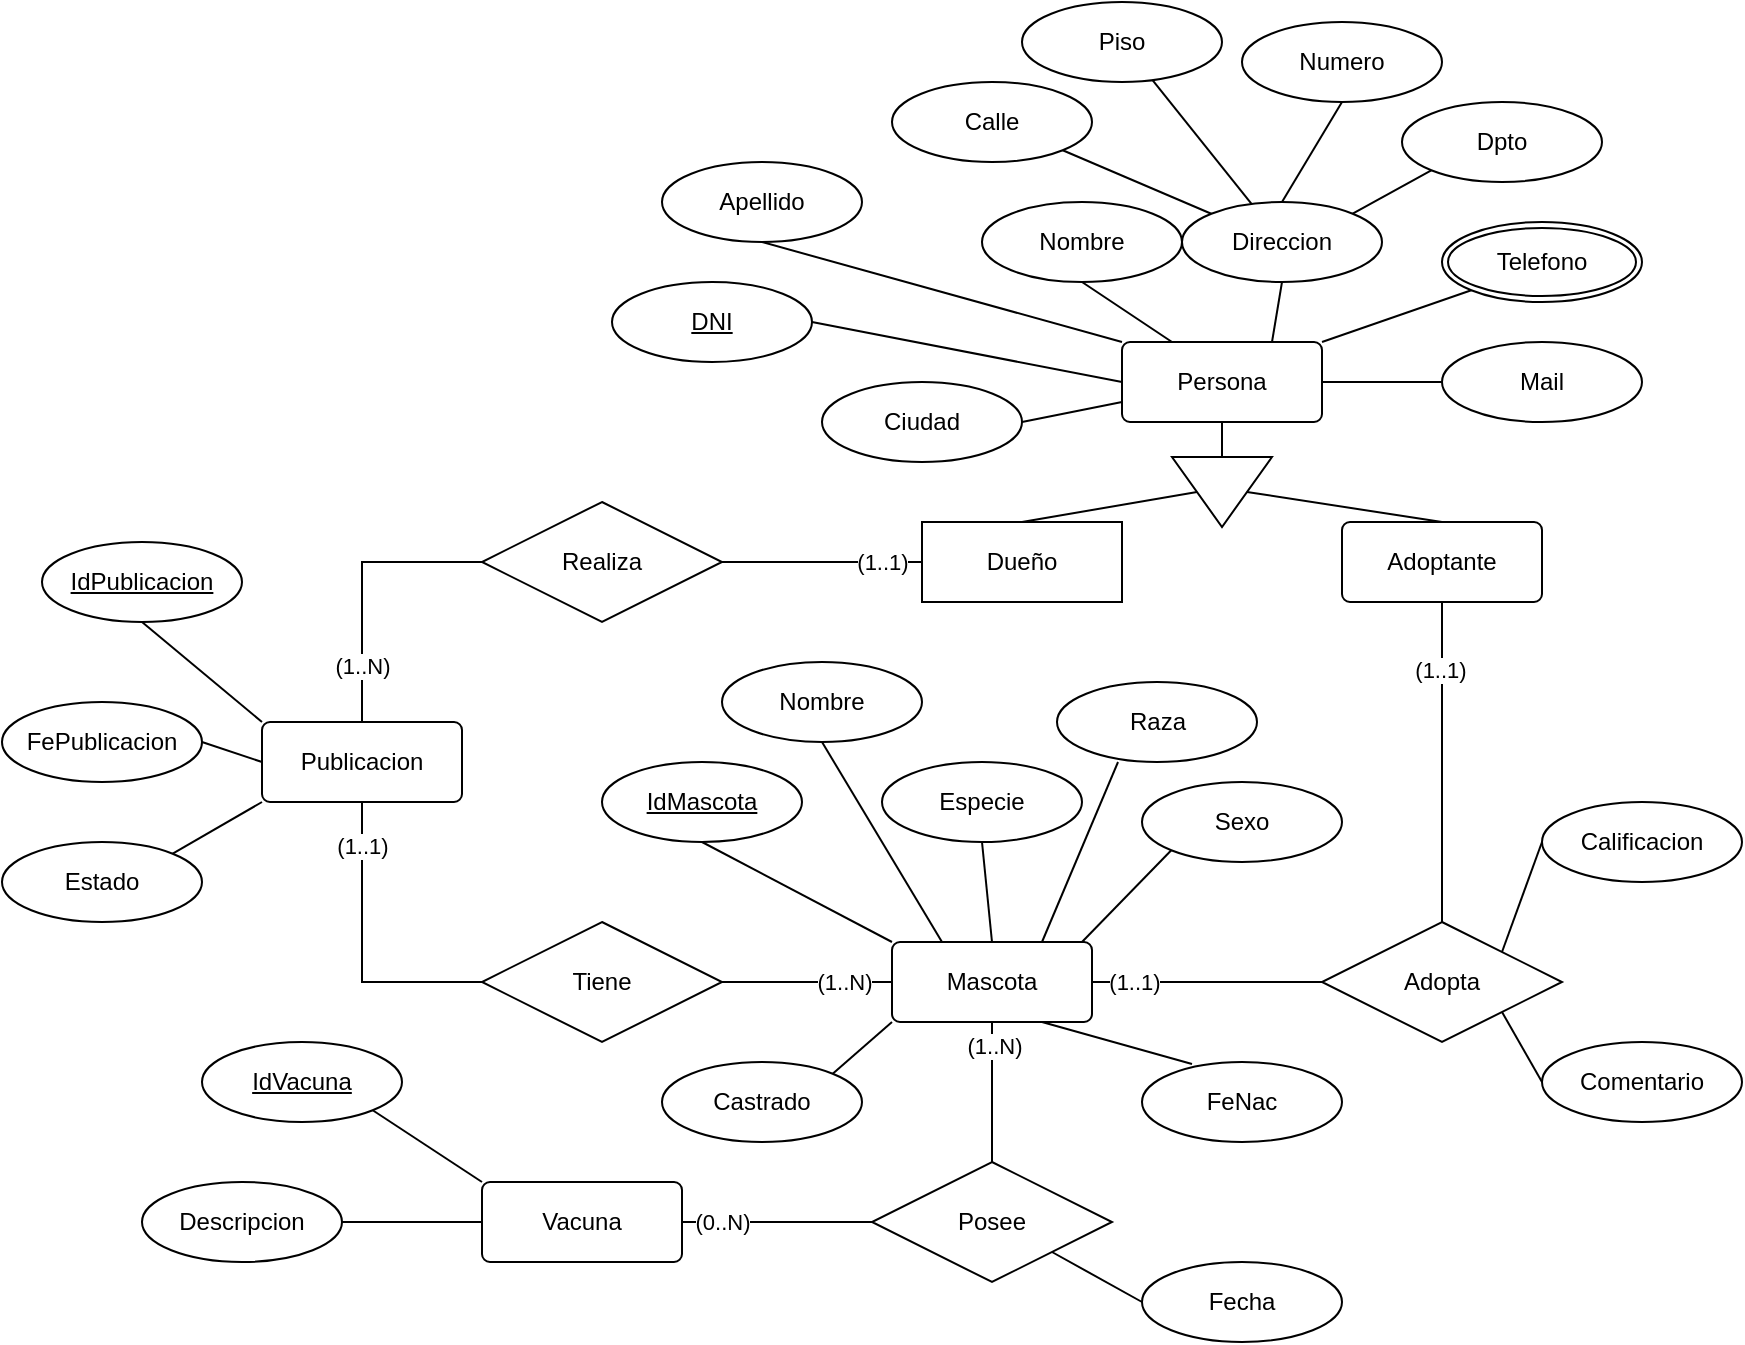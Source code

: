 <mxfile version="13.7.9" type="device"><diagram id="R2lEEEUBdFMjLlhIrx00" name="Page-1"><mxGraphModel dx="1583" dy="729" grid="1" gridSize="10" guides="1" tooltips="1" connect="1" arrows="1" fold="1" page="1" pageScale="1" pageWidth="850" pageHeight="1100" math="0" shadow="0" extFonts="Permanent Marker^https://fonts.googleapis.com/css?family=Permanent+Marker"><root><mxCell id="0"/><mxCell id="1" parent="0"/><mxCell id="FSt0zTH8KwZzuvBvA3hk-2" value="Mascota" style="rounded=1;arcSize=10;whiteSpace=wrap;html=1;align=center;" parent="1" vertex="1"><mxGeometry x="465" y="480" width="100" height="40" as="geometry"/></mxCell><mxCell id="FSt0zTH8KwZzuvBvA3hk-3" value="Adoptante" style="rounded=1;arcSize=10;whiteSpace=wrap;html=1;align=center;" parent="1" vertex="1"><mxGeometry x="690" y="270" width="100" height="40" as="geometry"/></mxCell><mxCell id="FSt0zTH8KwZzuvBvA3hk-4" value="Persona" style="rounded=1;arcSize=10;whiteSpace=wrap;html=1;align=center;" parent="1" vertex="1"><mxGeometry x="580" y="180" width="100" height="40" as="geometry"/></mxCell><mxCell id="FSt0zTH8KwZzuvBvA3hk-5" value="Publicacion" style="rounded=1;arcSize=10;whiteSpace=wrap;html=1;align=center;" parent="1" vertex="1"><mxGeometry x="150" y="370" width="100" height="40" as="geometry"/></mxCell><mxCell id="FSt0zTH8KwZzuvBvA3hk-7" value="Realiza" style="shape=rhombus;perimeter=rhombusPerimeter;whiteSpace=wrap;html=1;align=center;" parent="1" vertex="1"><mxGeometry x="260" y="260" width="120" height="60" as="geometry"/></mxCell><mxCell id="FSt0zTH8KwZzuvBvA3hk-8" value="" style="endArrow=none;html=1;rounded=0;exitX=0;exitY=0.5;exitDx=0;exitDy=0;entryX=1;entryY=0.5;entryDx=0;entryDy=0;" parent="1" source="FSt0zTH8KwZzuvBvA3hk-44" target="FSt0zTH8KwZzuvBvA3hk-7" edge="1"><mxGeometry relative="1" as="geometry"><mxPoint x="300" y="430" as="sourcePoint"/><mxPoint x="460" y="430" as="targetPoint"/></mxGeometry></mxCell><mxCell id="FSt0zTH8KwZzuvBvA3hk-11" value="(1..1)" style="edgeLabel;html=1;align=center;verticalAlign=middle;resizable=0;points=[];" parent="FSt0zTH8KwZzuvBvA3hk-8" vertex="1" connectable="0"><mxGeometry x="-0.6" relative="1" as="geometry"><mxPoint as="offset"/></mxGeometry></mxCell><mxCell id="FSt0zTH8KwZzuvBvA3hk-9" value="" style="endArrow=none;html=1;rounded=0;exitX=0;exitY=0.5;exitDx=0;exitDy=0;entryX=0.5;entryY=0;entryDx=0;entryDy=0;" parent="1" source="FSt0zTH8KwZzuvBvA3hk-7" target="FSt0zTH8KwZzuvBvA3hk-5" edge="1"><mxGeometry relative="1" as="geometry"><mxPoint x="300" y="430" as="sourcePoint"/><mxPoint x="460" y="430" as="targetPoint"/><Array as="points"><mxPoint x="200" y="290"/></Array></mxGeometry></mxCell><mxCell id="FSt0zTH8KwZzuvBvA3hk-10" value="(1..N)" style="edgeLabel;html=1;align=center;verticalAlign=middle;resizable=0;points=[];" parent="FSt0zTH8KwZzuvBvA3hk-9" vertex="1" connectable="0"><mxGeometry x="0.619" relative="1" as="geometry"><mxPoint y="-2" as="offset"/></mxGeometry></mxCell><mxCell id="FSt0zTH8KwZzuvBvA3hk-12" value="Adopta" style="shape=rhombus;perimeter=rhombusPerimeter;whiteSpace=wrap;html=1;align=center;" parent="1" vertex="1"><mxGeometry x="680" y="470" width="120" height="60" as="geometry"/></mxCell><mxCell id="FSt0zTH8KwZzuvBvA3hk-13" value="Tiene" style="shape=rhombus;perimeter=rhombusPerimeter;whiteSpace=wrap;html=1;align=center;" parent="1" vertex="1"><mxGeometry x="260" y="470" width="120" height="60" as="geometry"/></mxCell><mxCell id="FSt0zTH8KwZzuvBvA3hk-14" value="" style="endArrow=none;html=1;rounded=0;entryX=0.5;entryY=1;entryDx=0;entryDy=0;exitX=0;exitY=0.5;exitDx=0;exitDy=0;" parent="1" source="FSt0zTH8KwZzuvBvA3hk-13" target="FSt0zTH8KwZzuvBvA3hk-5" edge="1"><mxGeometry relative="1" as="geometry"><mxPoint x="300" y="430" as="sourcePoint"/><mxPoint x="460" y="430" as="targetPoint"/><Array as="points"><mxPoint x="200" y="500"/></Array></mxGeometry></mxCell><mxCell id="FSt0zTH8KwZzuvBvA3hk-17" value="(1..1)" style="edgeLabel;html=1;align=center;verticalAlign=middle;resizable=0;points=[];" parent="FSt0zTH8KwZzuvBvA3hk-14" vertex="1" connectable="0"><mxGeometry x="0.695" y="-1" relative="1" as="geometry"><mxPoint x="-1" y="-1" as="offset"/></mxGeometry></mxCell><mxCell id="FSt0zTH8KwZzuvBvA3hk-15" value="" style="endArrow=none;html=1;rounded=0;exitX=1;exitY=0.5;exitDx=0;exitDy=0;entryX=0;entryY=0.5;entryDx=0;entryDy=0;" parent="1" source="FSt0zTH8KwZzuvBvA3hk-13" target="FSt0zTH8KwZzuvBvA3hk-2" edge="1"><mxGeometry relative="1" as="geometry"><mxPoint x="300" y="430" as="sourcePoint"/><mxPoint x="460" y="430" as="targetPoint"/></mxGeometry></mxCell><mxCell id="FSt0zTH8KwZzuvBvA3hk-16" value="(1..N)" style="edgeLabel;html=1;align=center;verticalAlign=middle;resizable=0;points=[];" parent="FSt0zTH8KwZzuvBvA3hk-15" vertex="1" connectable="0"><mxGeometry x="0.7" y="-1" relative="1" as="geometry"><mxPoint x="-12" y="-1" as="offset"/></mxGeometry></mxCell><mxCell id="FSt0zTH8KwZzuvBvA3hk-18" value="" style="endArrow=none;html=1;rounded=0;exitX=1;exitY=0.5;exitDx=0;exitDy=0;entryX=0;entryY=0.5;entryDx=0;entryDy=0;" parent="1" source="FSt0zTH8KwZzuvBvA3hk-2" target="FSt0zTH8KwZzuvBvA3hk-12" edge="1"><mxGeometry relative="1" as="geometry"><mxPoint x="300" y="430" as="sourcePoint"/><mxPoint x="460" y="430" as="targetPoint"/></mxGeometry></mxCell><mxCell id="FSt0zTH8KwZzuvBvA3hk-20" value="(1..1)" style="edgeLabel;html=1;align=center;verticalAlign=middle;resizable=0;points=[];" parent="FSt0zTH8KwZzuvBvA3hk-18" vertex="1" connectable="0"><mxGeometry x="-0.771" relative="1" as="geometry"><mxPoint x="8" as="offset"/></mxGeometry></mxCell><mxCell id="FSt0zTH8KwZzuvBvA3hk-19" value="" style="endArrow=none;html=1;rounded=0;exitX=0.5;exitY=0;exitDx=0;exitDy=0;entryX=0.5;entryY=1;entryDx=0;entryDy=0;" parent="1" source="FSt0zTH8KwZzuvBvA3hk-12" target="FSt0zTH8KwZzuvBvA3hk-3" edge="1"><mxGeometry relative="1" as="geometry"><mxPoint x="220" y="520" as="sourcePoint"/><mxPoint x="660" y="510" as="targetPoint"/></mxGeometry></mxCell><mxCell id="FSt0zTH8KwZzuvBvA3hk-21" value="(1..1)" style="edgeLabel;html=1;align=center;verticalAlign=middle;resizable=0;points=[];" parent="FSt0zTH8KwZzuvBvA3hk-19" vertex="1" connectable="0"><mxGeometry x="0.577" y="1" relative="1" as="geometry"><mxPoint as="offset"/></mxGeometry></mxCell><mxCell id="FSt0zTH8KwZzuvBvA3hk-22" value="DNI" style="ellipse;whiteSpace=wrap;html=1;align=center;fontStyle=4;" parent="1" vertex="1"><mxGeometry x="325" y="150" width="100" height="40" as="geometry"/></mxCell><mxCell id="FSt0zTH8KwZzuvBvA3hk-25" value="Nombre" style="ellipse;whiteSpace=wrap;html=1;align=center;" parent="1" vertex="1"><mxGeometry x="510" y="110" width="100" height="40" as="geometry"/></mxCell><mxCell id="FSt0zTH8KwZzuvBvA3hk-26" value="Apellido" style="ellipse;whiteSpace=wrap;html=1;align=center;" parent="1" vertex="1"><mxGeometry x="350" y="90" width="100" height="40" as="geometry"/></mxCell><mxCell id="FSt0zTH8KwZzuvBvA3hk-28" value="Direccion" style="ellipse;whiteSpace=wrap;html=1;align=center;" parent="1" vertex="1"><mxGeometry x="610" y="110" width="100" height="40" as="geometry"/></mxCell><mxCell id="FSt0zTH8KwZzuvBvA3hk-29" value="Mail" style="ellipse;whiteSpace=wrap;html=1;align=center;" parent="1" vertex="1"><mxGeometry x="740" y="180" width="100" height="40" as="geometry"/></mxCell><mxCell id="FSt0zTH8KwZzuvBvA3hk-30" value="" style="endArrow=none;html=1;rounded=0;exitX=1;exitY=0.5;exitDx=0;exitDy=0;entryX=0;entryY=0.5;entryDx=0;entryDy=0;" parent="1" source="FSt0zTH8KwZzuvBvA3hk-22" target="FSt0zTH8KwZzuvBvA3hk-4" edge="1"><mxGeometry relative="1" as="geometry"><mxPoint x="490" y="300" as="sourcePoint"/><mxPoint x="650" y="300" as="targetPoint"/></mxGeometry></mxCell><mxCell id="FSt0zTH8KwZzuvBvA3hk-31" value="" style="endArrow=none;html=1;rounded=0;exitX=0.5;exitY=1;exitDx=0;exitDy=0;entryX=0;entryY=0;entryDx=0;entryDy=0;" parent="1" source="FSt0zTH8KwZzuvBvA3hk-26" target="FSt0zTH8KwZzuvBvA3hk-4" edge="1"><mxGeometry relative="1" as="geometry"><mxPoint x="390" y="190" as="sourcePoint"/><mxPoint x="525" y="210" as="targetPoint"/></mxGeometry></mxCell><mxCell id="FSt0zTH8KwZzuvBvA3hk-32" value="" style="endArrow=none;html=1;rounded=0;exitX=0.5;exitY=1;exitDx=0;exitDy=0;entryX=0.25;entryY=0;entryDx=0;entryDy=0;" parent="1" source="FSt0zTH8KwZzuvBvA3hk-25" target="FSt0zTH8KwZzuvBvA3hk-4" edge="1"><mxGeometry relative="1" as="geometry"><mxPoint x="400" y="200" as="sourcePoint"/><mxPoint x="535" y="220" as="targetPoint"/></mxGeometry></mxCell><mxCell id="FSt0zTH8KwZzuvBvA3hk-33" value="" style="endArrow=none;html=1;rounded=0;exitX=0.5;exitY=1;exitDx=0;exitDy=0;entryX=0.75;entryY=0;entryDx=0;entryDy=0;" parent="1" source="FSt0zTH8KwZzuvBvA3hk-28" target="FSt0zTH8KwZzuvBvA3hk-4" edge="1"><mxGeometry relative="1" as="geometry"><mxPoint x="410" y="210" as="sourcePoint"/><mxPoint x="545" y="230" as="targetPoint"/></mxGeometry></mxCell><mxCell id="FSt0zTH8KwZzuvBvA3hk-34" value="" style="endArrow=none;html=1;rounded=0;exitX=1;exitY=0;exitDx=0;exitDy=0;entryX=0;entryY=1;entryDx=0;entryDy=0;" parent="1" source="FSt0zTH8KwZzuvBvA3hk-4" target="FSt0zTH8KwZzuvBvA3hk-35" edge="1"><mxGeometry relative="1" as="geometry"><mxPoint x="420" y="220" as="sourcePoint"/><mxPoint x="704.645" y="154.142" as="targetPoint"/></mxGeometry></mxCell><mxCell id="FSt0zTH8KwZzuvBvA3hk-35" value="Telefono" style="ellipse;shape=doubleEllipse;margin=3;whiteSpace=wrap;html=1;align=center;" parent="1" vertex="1"><mxGeometry x="740" y="120" width="100" height="40" as="geometry"/></mxCell><mxCell id="FSt0zTH8KwZzuvBvA3hk-36" value="" style="endArrow=none;html=1;rounded=0;entryX=0;entryY=0.5;entryDx=0;entryDy=0;exitX=1;exitY=0.5;exitDx=0;exitDy=0;" parent="1" source="FSt0zTH8KwZzuvBvA3hk-4" target="FSt0zTH8KwZzuvBvA3hk-29" edge="1"><mxGeometry relative="1" as="geometry"><mxPoint x="490" y="300" as="sourcePoint"/><mxPoint x="650" y="300" as="targetPoint"/></mxGeometry></mxCell><mxCell id="FSt0zTH8KwZzuvBvA3hk-38" value="Dpto" style="ellipse;whiteSpace=wrap;html=1;align=center;" parent="1" vertex="1"><mxGeometry x="720" y="60" width="100" height="40" as="geometry"/></mxCell><mxCell id="FSt0zTH8KwZzuvBvA3hk-39" value="Numero" style="ellipse;whiteSpace=wrap;html=1;align=center;" parent="1" vertex="1"><mxGeometry x="640" y="20" width="100" height="40" as="geometry"/></mxCell><mxCell id="FSt0zTH8KwZzuvBvA3hk-40" value="Calle" style="ellipse;whiteSpace=wrap;html=1;align=center;" parent="1" vertex="1"><mxGeometry x="465" y="50" width="100" height="40" as="geometry"/></mxCell><mxCell id="FSt0zTH8KwZzuvBvA3hk-41" value="" style="endArrow=none;html=1;rounded=0;exitX=1;exitY=1;exitDx=0;exitDy=0;entryX=0;entryY=0;entryDx=0;entryDy=0;" parent="1" source="FSt0zTH8KwZzuvBvA3hk-40" target="FSt0zTH8KwZzuvBvA3hk-28" edge="1"><mxGeometry relative="1" as="geometry"><mxPoint x="490" y="140" as="sourcePoint"/><mxPoint x="650" y="140" as="targetPoint"/></mxGeometry></mxCell><mxCell id="FSt0zTH8KwZzuvBvA3hk-42" value="" style="endArrow=none;html=1;rounded=0;entryX=0.5;entryY=1;entryDx=0;entryDy=0;exitX=0.5;exitY=0;exitDx=0;exitDy=0;" parent="1" source="FSt0zTH8KwZzuvBvA3hk-28" target="FSt0zTH8KwZzuvBvA3hk-39" edge="1"><mxGeometry relative="1" as="geometry"><mxPoint x="490" y="140" as="sourcePoint"/><mxPoint x="650" y="140" as="targetPoint"/></mxGeometry></mxCell><mxCell id="FSt0zTH8KwZzuvBvA3hk-43" value="" style="endArrow=none;html=1;rounded=0;entryX=0;entryY=1;entryDx=0;entryDy=0;exitX=1;exitY=0;exitDx=0;exitDy=0;" parent="1" source="FSt0zTH8KwZzuvBvA3hk-28" target="FSt0zTH8KwZzuvBvA3hk-38" edge="1"><mxGeometry relative="1" as="geometry"><mxPoint x="490" y="140" as="sourcePoint"/><mxPoint x="650" y="140" as="targetPoint"/></mxGeometry></mxCell><mxCell id="FSt0zTH8KwZzuvBvA3hk-44" value="Dueño" style="whiteSpace=wrap;html=1;align=center;" parent="1" vertex="1"><mxGeometry x="480" y="270" width="100" height="40" as="geometry"/></mxCell><mxCell id="FSt0zTH8KwZzuvBvA3hk-45" value="" style="triangle;whiteSpace=wrap;html=1;rotation=90;" parent="1" vertex="1"><mxGeometry x="612.5" y="230" width="35" height="50" as="geometry"/></mxCell><mxCell id="FSt0zTH8KwZzuvBvA3hk-46" value="" style="endArrow=none;html=1;rounded=0;entryX=0.5;entryY=1;entryDx=0;entryDy=0;exitX=0;exitY=0.5;exitDx=0;exitDy=0;" parent="1" source="FSt0zTH8KwZzuvBvA3hk-45" target="FSt0zTH8KwZzuvBvA3hk-4" edge="1"><mxGeometry relative="1" as="geometry"><mxPoint x="350" y="320" as="sourcePoint"/><mxPoint x="510" y="320" as="targetPoint"/></mxGeometry></mxCell><mxCell id="FSt0zTH8KwZzuvBvA3hk-47" value="" style="endArrow=none;html=1;rounded=0;entryX=0.5;entryY=1;entryDx=0;entryDy=0;exitX=0.5;exitY=0;exitDx=0;exitDy=0;" parent="1" source="FSt0zTH8KwZzuvBvA3hk-44" target="FSt0zTH8KwZzuvBvA3hk-45" edge="1"><mxGeometry relative="1" as="geometry"><mxPoint x="350" y="320" as="sourcePoint"/><mxPoint x="510" y="320" as="targetPoint"/></mxGeometry></mxCell><mxCell id="FSt0zTH8KwZzuvBvA3hk-48" value="" style="endArrow=none;html=1;rounded=0;entryX=0.5;entryY=0;entryDx=0;entryDy=0;exitX=0.5;exitY=0;exitDx=0;exitDy=0;" parent="1" source="FSt0zTH8KwZzuvBvA3hk-45" target="FSt0zTH8KwZzuvBvA3hk-3" edge="1"><mxGeometry relative="1" as="geometry"><mxPoint x="350" y="320" as="sourcePoint"/><mxPoint x="510" y="320" as="targetPoint"/></mxGeometry></mxCell><mxCell id="FSt0zTH8KwZzuvBvA3hk-50" value="IdMascota" style="ellipse;whiteSpace=wrap;html=1;align=center;fontStyle=4;" parent="1" vertex="1"><mxGeometry x="320" y="390" width="100" height="40" as="geometry"/></mxCell><mxCell id="FSt0zTH8KwZzuvBvA3hk-51" value="FeNac" style="ellipse;whiteSpace=wrap;html=1;align=center;" parent="1" vertex="1"><mxGeometry x="590" y="540" width="100" height="40" as="geometry"/></mxCell><mxCell id="FSt0zTH8KwZzuvBvA3hk-52" value="Sexo" style="ellipse;whiteSpace=wrap;html=1;align=center;" parent="1" vertex="1"><mxGeometry x="590" y="400" width="100" height="40" as="geometry"/></mxCell><mxCell id="FSt0zTH8KwZzuvBvA3hk-53" value="Raza" style="ellipse;whiteSpace=wrap;html=1;align=center;" parent="1" vertex="1"><mxGeometry x="547.5" y="350" width="100" height="40" as="geometry"/></mxCell><mxCell id="FSt0zTH8KwZzuvBvA3hk-54" value="Especie" style="ellipse;whiteSpace=wrap;html=1;align=center;" parent="1" vertex="1"><mxGeometry x="460" y="390" width="100" height="40" as="geometry"/></mxCell><mxCell id="FSt0zTH8KwZzuvBvA3hk-55" value="Nombre" style="ellipse;whiteSpace=wrap;html=1;align=center;" parent="1" vertex="1"><mxGeometry x="380" y="340" width="100" height="40" as="geometry"/></mxCell><mxCell id="FSt0zTH8KwZzuvBvA3hk-56" value="" style="endArrow=none;html=1;rounded=0;exitX=0.5;exitY=1;exitDx=0;exitDy=0;entryX=0;entryY=0;entryDx=0;entryDy=0;" parent="1" source="FSt0zTH8KwZzuvBvA3hk-50" target="FSt0zTH8KwZzuvBvA3hk-2" edge="1"><mxGeometry relative="1" as="geometry"><mxPoint x="350" y="490" as="sourcePoint"/><mxPoint x="510" y="490" as="targetPoint"/></mxGeometry></mxCell><mxCell id="FSt0zTH8KwZzuvBvA3hk-57" value="" style="endArrow=none;html=1;rounded=0;exitX=0.5;exitY=1;exitDx=0;exitDy=0;entryX=0.25;entryY=0;entryDx=0;entryDy=0;" parent="1" source="FSt0zTH8KwZzuvBvA3hk-55" target="FSt0zTH8KwZzuvBvA3hk-2" edge="1"><mxGeometry relative="1" as="geometry"><mxPoint x="380" y="440" as="sourcePoint"/><mxPoint x="475" y="490" as="targetPoint"/></mxGeometry></mxCell><mxCell id="FSt0zTH8KwZzuvBvA3hk-58" value="" style="endArrow=none;html=1;rounded=0;exitX=0.5;exitY=1;exitDx=0;exitDy=0;entryX=0.5;entryY=0;entryDx=0;entryDy=0;" parent="1" source="FSt0zTH8KwZzuvBvA3hk-54" target="FSt0zTH8KwZzuvBvA3hk-2" edge="1"><mxGeometry relative="1" as="geometry"><mxPoint x="390" y="450" as="sourcePoint"/><mxPoint x="485" y="500" as="targetPoint"/></mxGeometry></mxCell><mxCell id="FSt0zTH8KwZzuvBvA3hk-59" value="" style="endArrow=none;html=1;rounded=0;exitX=0.305;exitY=1;exitDx=0;exitDy=0;entryX=0.75;entryY=0;entryDx=0;entryDy=0;exitPerimeter=0;" parent="1" source="FSt0zTH8KwZzuvBvA3hk-53" target="FSt0zTH8KwZzuvBvA3hk-2" edge="1"><mxGeometry relative="1" as="geometry"><mxPoint x="400" y="460" as="sourcePoint"/><mxPoint x="495" y="510" as="targetPoint"/></mxGeometry></mxCell><mxCell id="FSt0zTH8KwZzuvBvA3hk-60" value="" style="endArrow=none;html=1;rounded=0;exitX=0;exitY=1;exitDx=0;exitDy=0;" parent="1" source="FSt0zTH8KwZzuvBvA3hk-52" edge="1"><mxGeometry relative="1" as="geometry"><mxPoint x="410" y="470" as="sourcePoint"/><mxPoint x="560" y="480" as="targetPoint"/></mxGeometry></mxCell><mxCell id="FSt0zTH8KwZzuvBvA3hk-61" value="" style="endArrow=none;html=1;rounded=0;exitX=0.75;exitY=1;exitDx=0;exitDy=0;entryX=0.25;entryY=0.025;entryDx=0;entryDy=0;entryPerimeter=0;" parent="1" source="FSt0zTH8KwZzuvBvA3hk-2" target="FSt0zTH8KwZzuvBvA3hk-51" edge="1"><mxGeometry relative="1" as="geometry"><mxPoint x="420" y="480" as="sourcePoint"/><mxPoint x="515" y="530" as="targetPoint"/></mxGeometry></mxCell><mxCell id="FSt0zTH8KwZzuvBvA3hk-62" value="IdPublicacion" style="ellipse;whiteSpace=wrap;html=1;align=center;fontStyle=4;" parent="1" vertex="1"><mxGeometry x="40" y="280" width="100" height="40" as="geometry"/></mxCell><mxCell id="FSt0zTH8KwZzuvBvA3hk-63" value="FePublicacion" style="ellipse;whiteSpace=wrap;html=1;align=center;" parent="1" vertex="1"><mxGeometry x="20" y="360" width="100" height="40" as="geometry"/></mxCell><mxCell id="FSt0zTH8KwZzuvBvA3hk-64" value="Estado" style="ellipse;whiteSpace=wrap;html=1;align=center;" parent="1" vertex="1"><mxGeometry x="20" y="430" width="100" height="40" as="geometry"/></mxCell><mxCell id="FSt0zTH8KwZzuvBvA3hk-65" value="" style="endArrow=none;html=1;rounded=0;exitX=1;exitY=0;exitDx=0;exitDy=0;entryX=0;entryY=1;entryDx=0;entryDy=0;" parent="1" source="FSt0zTH8KwZzuvBvA3hk-64" target="FSt0zTH8KwZzuvBvA3hk-5" edge="1"><mxGeometry relative="1" as="geometry"><mxPoint x="350" y="490" as="sourcePoint"/><mxPoint x="510" y="490" as="targetPoint"/></mxGeometry></mxCell><mxCell id="FSt0zTH8KwZzuvBvA3hk-66" value="" style="endArrow=none;html=1;rounded=0;exitX=1;exitY=0.5;exitDx=0;exitDy=0;entryX=0;entryY=0.5;entryDx=0;entryDy=0;" parent="1" source="FSt0zTH8KwZzuvBvA3hk-63" target="FSt0zTH8KwZzuvBvA3hk-5" edge="1"><mxGeometry relative="1" as="geometry"><mxPoint x="115.355" y="445.858" as="sourcePoint"/><mxPoint x="160" y="420" as="targetPoint"/></mxGeometry></mxCell><mxCell id="FSt0zTH8KwZzuvBvA3hk-67" value="" style="endArrow=none;html=1;rounded=0;exitX=0;exitY=0;exitDx=0;exitDy=0;entryX=0.5;entryY=1;entryDx=0;entryDy=0;" parent="1" source="FSt0zTH8KwZzuvBvA3hk-5" target="FSt0zTH8KwZzuvBvA3hk-62" edge="1"><mxGeometry relative="1" as="geometry"><mxPoint x="125.355" y="455.858" as="sourcePoint"/><mxPoint x="170" y="430" as="targetPoint"/></mxGeometry></mxCell><mxCell id="9FM4zNPzvWA1j1_uzZ1Z-1" value="Piso" style="ellipse;whiteSpace=wrap;html=1;align=center;" parent="1" vertex="1"><mxGeometry x="530" y="10" width="100" height="40" as="geometry"/></mxCell><mxCell id="9FM4zNPzvWA1j1_uzZ1Z-2" value="" style="endArrow=none;html=1;rounded=0;" parent="1" source="9FM4zNPzvWA1j1_uzZ1Z-1" target="FSt0zTH8KwZzuvBvA3hk-28" edge="1"><mxGeometry relative="1" as="geometry"><mxPoint x="525" y="100" as="sourcePoint"/><mxPoint x="634.645" y="125.858" as="targetPoint"/></mxGeometry></mxCell><mxCell id="9FM4zNPzvWA1j1_uzZ1Z-4" value="Vacuna" style="rounded=1;arcSize=10;whiteSpace=wrap;html=1;align=center;" parent="1" vertex="1"><mxGeometry x="260" y="600" width="100" height="40" as="geometry"/></mxCell><mxCell id="9FM4zNPzvWA1j1_uzZ1Z-5" value="Posee" style="shape=rhombus;perimeter=rhombusPerimeter;whiteSpace=wrap;html=1;align=center;" parent="1" vertex="1"><mxGeometry x="455" y="590" width="120" height="60" as="geometry"/></mxCell><mxCell id="9FM4zNPzvWA1j1_uzZ1Z-6" value="" style="endArrow=none;html=1;rounded=0;entryX=0.5;entryY=1;entryDx=0;entryDy=0;exitX=0.5;exitY=0;exitDx=0;exitDy=0;" parent="1" source="9FM4zNPzvWA1j1_uzZ1Z-5" target="FSt0zTH8KwZzuvBvA3hk-2" edge="1"><mxGeometry relative="1" as="geometry"><mxPoint x="280" y="470" as="sourcePoint"/><mxPoint x="440" y="470" as="targetPoint"/></mxGeometry></mxCell><mxCell id="9FM4zNPzvWA1j1_uzZ1Z-11" value="(1..N)" style="edgeLabel;html=1;align=center;verticalAlign=middle;resizable=0;points=[];" parent="9FM4zNPzvWA1j1_uzZ1Z-6" vertex="1" connectable="0"><mxGeometry x="0.652" y="-1" relative="1" as="geometry"><mxPoint as="offset"/></mxGeometry></mxCell><mxCell id="9FM4zNPzvWA1j1_uzZ1Z-7" value="" style="endArrow=none;html=1;rounded=0;entryX=0;entryY=0.5;entryDx=0;entryDy=0;exitX=1;exitY=0.5;exitDx=0;exitDy=0;" parent="1" source="9FM4zNPzvWA1j1_uzZ1Z-4" target="9FM4zNPzvWA1j1_uzZ1Z-5" edge="1"><mxGeometry relative="1" as="geometry"><mxPoint x="525" y="600.0" as="sourcePoint"/><mxPoint x="525" y="530.0" as="targetPoint"/></mxGeometry></mxCell><mxCell id="9FM4zNPzvWA1j1_uzZ1Z-8" value="(0..N)" style="edgeLabel;html=1;align=center;verticalAlign=middle;resizable=0;points=[];" parent="9FM4zNPzvWA1j1_uzZ1Z-7" vertex="1" connectable="0"><mxGeometry x="-0.737" y="1" relative="1" as="geometry"><mxPoint x="7.5" y="1" as="offset"/></mxGeometry></mxCell><mxCell id="9FM4zNPzvWA1j1_uzZ1Z-9" value="Castrado" style="ellipse;whiteSpace=wrap;html=1;align=center;" parent="1" vertex="1"><mxGeometry x="350" y="540" width="100" height="40" as="geometry"/></mxCell><mxCell id="9FM4zNPzvWA1j1_uzZ1Z-10" value="" style="endArrow=none;html=1;rounded=0;entryX=0;entryY=1;entryDx=0;entryDy=0;exitX=1;exitY=0;exitDx=0;exitDy=0;" parent="1" source="9FM4zNPzvWA1j1_uzZ1Z-9" target="FSt0zTH8KwZzuvBvA3hk-2" edge="1"><mxGeometry relative="1" as="geometry"><mxPoint x="280" y="470" as="sourcePoint"/><mxPoint x="440" y="470" as="targetPoint"/></mxGeometry></mxCell><mxCell id="9FM4zNPzvWA1j1_uzZ1Z-12" value="IdVacuna" style="ellipse;whiteSpace=wrap;html=1;align=center;fontStyle=4;" parent="1" vertex="1"><mxGeometry x="120" y="530" width="100" height="40" as="geometry"/></mxCell><mxCell id="9FM4zNPzvWA1j1_uzZ1Z-14" value="" style="endArrow=none;html=1;rounded=0;exitX=1;exitY=1;exitDx=0;exitDy=0;entryX=0;entryY=0;entryDx=0;entryDy=0;" parent="1" source="9FM4zNPzvWA1j1_uzZ1Z-12" target="9FM4zNPzvWA1j1_uzZ1Z-4" edge="1"><mxGeometry relative="1" as="geometry"><mxPoint x="225.355" y="564.142" as="sourcePoint"/><mxPoint x="440" y="470" as="targetPoint"/></mxGeometry></mxCell><mxCell id="9FM4zNPzvWA1j1_uzZ1Z-15" value="Descripcion" style="ellipse;whiteSpace=wrap;html=1;align=center;" parent="1" vertex="1"><mxGeometry x="90" y="600" width="100" height="40" as="geometry"/></mxCell><mxCell id="9FM4zNPzvWA1j1_uzZ1Z-16" value="" style="endArrow=none;html=1;rounded=0;entryX=0;entryY=0.5;entryDx=0;entryDy=0;exitX=1;exitY=0.5;exitDx=0;exitDy=0;" parent="1" source="9FM4zNPzvWA1j1_uzZ1Z-15" target="9FM4zNPzvWA1j1_uzZ1Z-4" edge="1"><mxGeometry relative="1" as="geometry"><mxPoint x="160" y="470" as="sourcePoint"/><mxPoint x="320" y="470" as="targetPoint"/></mxGeometry></mxCell><mxCell id="9FM4zNPzvWA1j1_uzZ1Z-17" value="Fecha" style="ellipse;whiteSpace=wrap;html=1;align=center;" parent="1" vertex="1"><mxGeometry x="590" y="640" width="100" height="40" as="geometry"/></mxCell><mxCell id="9FM4zNPzvWA1j1_uzZ1Z-18" value="" style="endArrow=none;html=1;rounded=0;exitX=0;exitY=0.5;exitDx=0;exitDy=0;entryX=1;entryY=1;entryDx=0;entryDy=0;" parent="1" source="9FM4zNPzvWA1j1_uzZ1Z-17" target="9FM4zNPzvWA1j1_uzZ1Z-5" edge="1"><mxGeometry relative="1" as="geometry"><mxPoint x="200" y="610" as="sourcePoint"/><mxPoint x="360" y="610" as="targetPoint"/></mxGeometry></mxCell><mxCell id="AdVi6Uvxu47xpBdgUBEu-3" value="Ciudad" style="ellipse;whiteSpace=wrap;html=1;align=center;" parent="1" vertex="1"><mxGeometry x="430" y="200" width="100" height="40" as="geometry"/></mxCell><mxCell id="AdVi6Uvxu47xpBdgUBEu-4" value="" style="endArrow=none;html=1;rounded=0;entryX=0;entryY=0.75;entryDx=0;entryDy=0;exitX=1;exitY=0.5;exitDx=0;exitDy=0;" parent="1" source="AdVi6Uvxu47xpBdgUBEu-3" target="FSt0zTH8KwZzuvBvA3hk-4" edge="1"><mxGeometry relative="1" as="geometry"><mxPoint x="520" y="230" as="sourcePoint"/><mxPoint x="560" y="280" as="targetPoint"/></mxGeometry></mxCell><mxCell id="AdVi6Uvxu47xpBdgUBEu-6" value="Comentario" style="ellipse;whiteSpace=wrap;html=1;align=center;" parent="1" vertex="1"><mxGeometry x="790" y="530" width="100" height="40" as="geometry"/></mxCell><mxCell id="AdVi6Uvxu47xpBdgUBEu-7" value="" style="endArrow=none;html=1;rounded=0;entryX=0;entryY=0.5;entryDx=0;entryDy=0;exitX=1;exitY=1;exitDx=0;exitDy=0;" parent="1" source="FSt0zTH8KwZzuvBvA3hk-12" target="AdVi6Uvxu47xpBdgUBEu-6" edge="1"><mxGeometry relative="1" as="geometry"><mxPoint x="690" y="210" as="sourcePoint"/><mxPoint x="660" y="310" as="targetPoint"/></mxGeometry></mxCell><mxCell id="AdVi6Uvxu47xpBdgUBEu-8" value="Calificacion" style="ellipse;whiteSpace=wrap;html=1;align=center;" parent="1" vertex="1"><mxGeometry x="790" y="410" width="100" height="40" as="geometry"/></mxCell><mxCell id="AdVi6Uvxu47xpBdgUBEu-9" value="" style="endArrow=none;html=1;rounded=0;entryX=0;entryY=0.5;entryDx=0;entryDy=0;exitX=1;exitY=0;exitDx=0;exitDy=0;" parent="1" source="FSt0zTH8KwZzuvBvA3hk-12" target="AdVi6Uvxu47xpBdgUBEu-8" edge="1"><mxGeometry relative="1" as="geometry"><mxPoint x="780" y="260" as="sourcePoint"/><mxPoint x="750" y="360" as="targetPoint"/></mxGeometry></mxCell></root></mxGraphModel></diagram></mxfile>